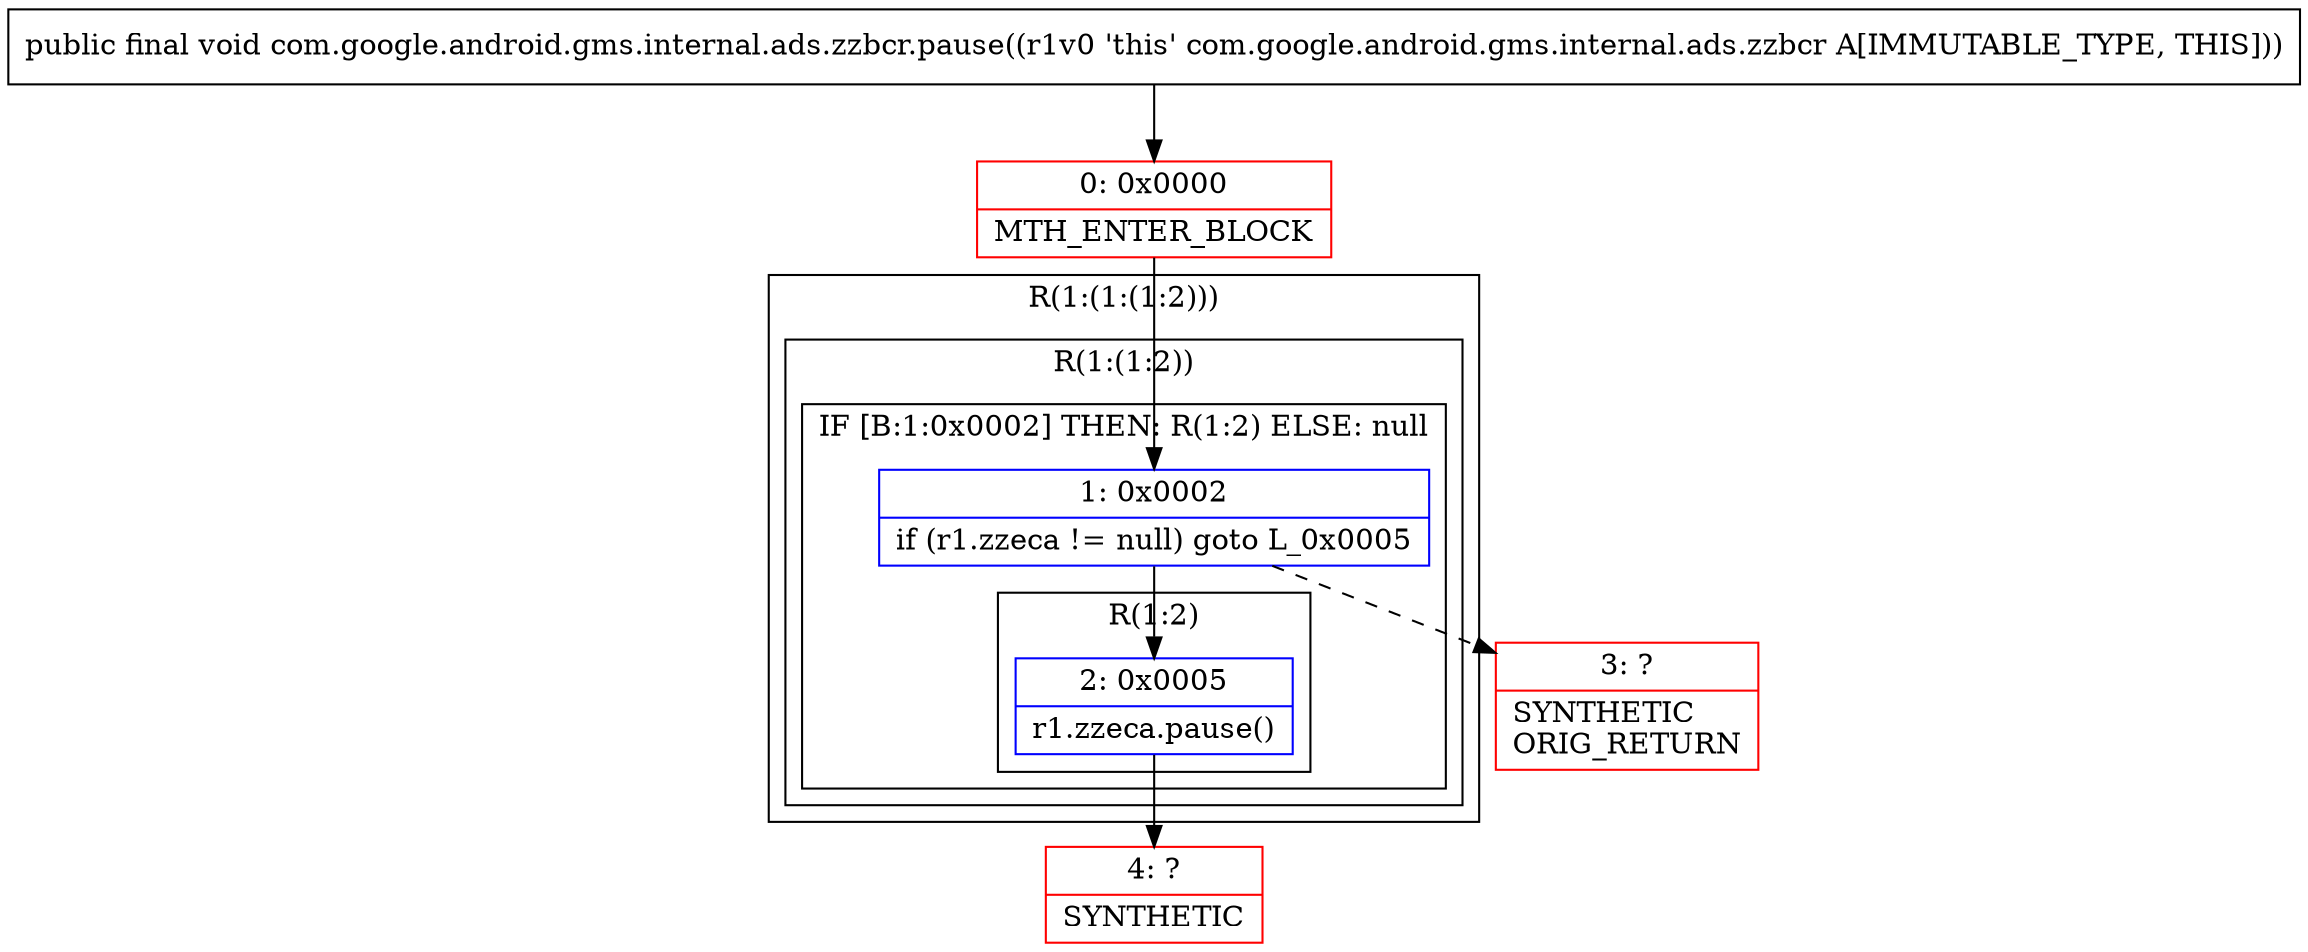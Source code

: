 digraph "CFG forcom.google.android.gms.internal.ads.zzbcr.pause()V" {
subgraph cluster_Region_1488740114 {
label = "R(1:(1:(1:2)))";
node [shape=record,color=blue];
subgraph cluster_Region_1668036230 {
label = "R(1:(1:2))";
node [shape=record,color=blue];
subgraph cluster_IfRegion_837471151 {
label = "IF [B:1:0x0002] THEN: R(1:2) ELSE: null";
node [shape=record,color=blue];
Node_1 [shape=record,label="{1\:\ 0x0002|if (r1.zzeca != null) goto L_0x0005\l}"];
subgraph cluster_Region_1608973048 {
label = "R(1:2)";
node [shape=record,color=blue];
Node_2 [shape=record,label="{2\:\ 0x0005|r1.zzeca.pause()\l}"];
}
}
}
}
Node_0 [shape=record,color=red,label="{0\:\ 0x0000|MTH_ENTER_BLOCK\l}"];
Node_3 [shape=record,color=red,label="{3\:\ ?|SYNTHETIC\lORIG_RETURN\l}"];
Node_4 [shape=record,color=red,label="{4\:\ ?|SYNTHETIC\l}"];
MethodNode[shape=record,label="{public final void com.google.android.gms.internal.ads.zzbcr.pause((r1v0 'this' com.google.android.gms.internal.ads.zzbcr A[IMMUTABLE_TYPE, THIS])) }"];
MethodNode -> Node_0;
Node_1 -> Node_2;
Node_1 -> Node_3[style=dashed];
Node_2 -> Node_4;
Node_0 -> Node_1;
}

